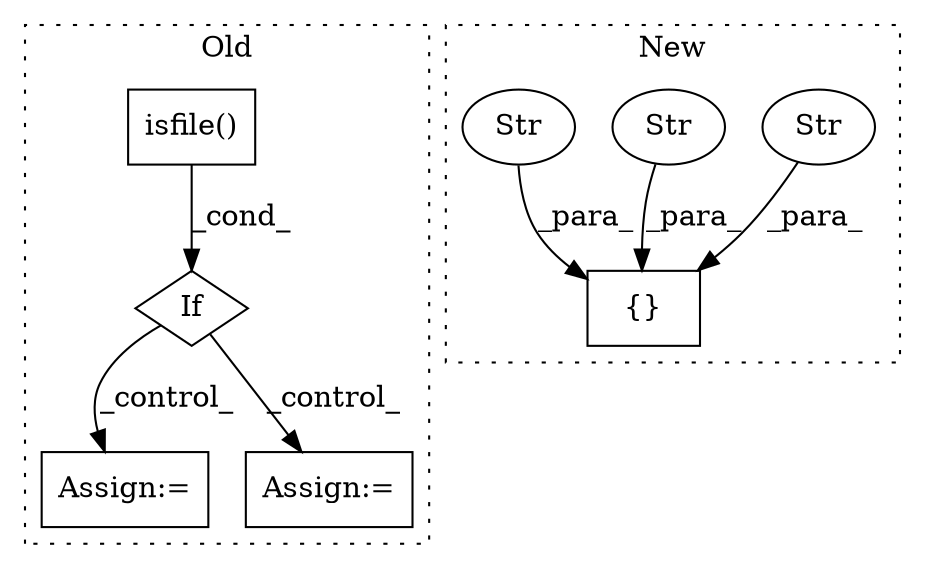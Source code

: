 digraph G {
subgraph cluster0 {
1 [label="isfile()" a="75" s="5444,5508" l="15,1" shape="box"];
3 [label="If" a="96" s="5441" l="3" shape="diamond"];
4 [label="Assign:=" a="68" s="5861" l="3" shape="box"];
5 [label="Assign:=" a="68" s="5688" l="3" shape="box"];
label = "Old";
style="dotted";
}
subgraph cluster1 {
2 [label="{}" a="59" s="5652,6005" l="1,0" shape="box"];
6 [label="Str" a="66" s="5725" l="53" shape="ellipse"];
7 [label="Str" a="66" s="5965" l="40" shape="ellipse"];
8 [label="Str" a="66" s="5653" l="49" shape="ellipse"];
label = "New";
style="dotted";
}
1 -> 3 [label="_cond_"];
3 -> 4 [label="_control_"];
3 -> 5 [label="_control_"];
6 -> 2 [label="_para_"];
7 -> 2 [label="_para_"];
8 -> 2 [label="_para_"];
}